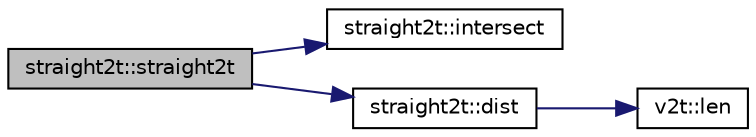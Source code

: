 digraph "straight2t::straight2t"
{
  edge [fontname="Helvetica",fontsize="10",labelfontname="Helvetica",labelfontsize="10"];
  node [fontname="Helvetica",fontsize="10",shape=record];
  rankdir="LR";
  Node1 [label="straight2t::straight2t",height=0.2,width=0.4,color="black", fillcolor="grey75", style="filled", fontcolor="black"];
  Node1 -> Node2 [color="midnightblue",fontsize="10",style="solid",fontname="Helvetica"];
  Node2 [label="straight2t::intersect",height=0.2,width=0.4,color="black", fillcolor="white", style="filled",URL="$classstraight2t.html#a04852120a9e445cbb9ab676f0ba9fecf"];
  Node1 -> Node3 [color="midnightblue",fontsize="10",style="solid",fontname="Helvetica"];
  Node3 [label="straight2t::dist",height=0.2,width=0.4,color="black", fillcolor="white", style="filled",URL="$classstraight2t.html#af7429c40820ee10adf7d88bbc698cf77"];
  Node3 -> Node4 [color="midnightblue",fontsize="10",style="solid",fontname="Helvetica"];
  Node4 [label="v2t::len",height=0.2,width=0.4,color="black", fillcolor="white", style="filled",URL="$classv2t.html#a0edce396cdc7ce005eb9d69a82edede6"];
}
